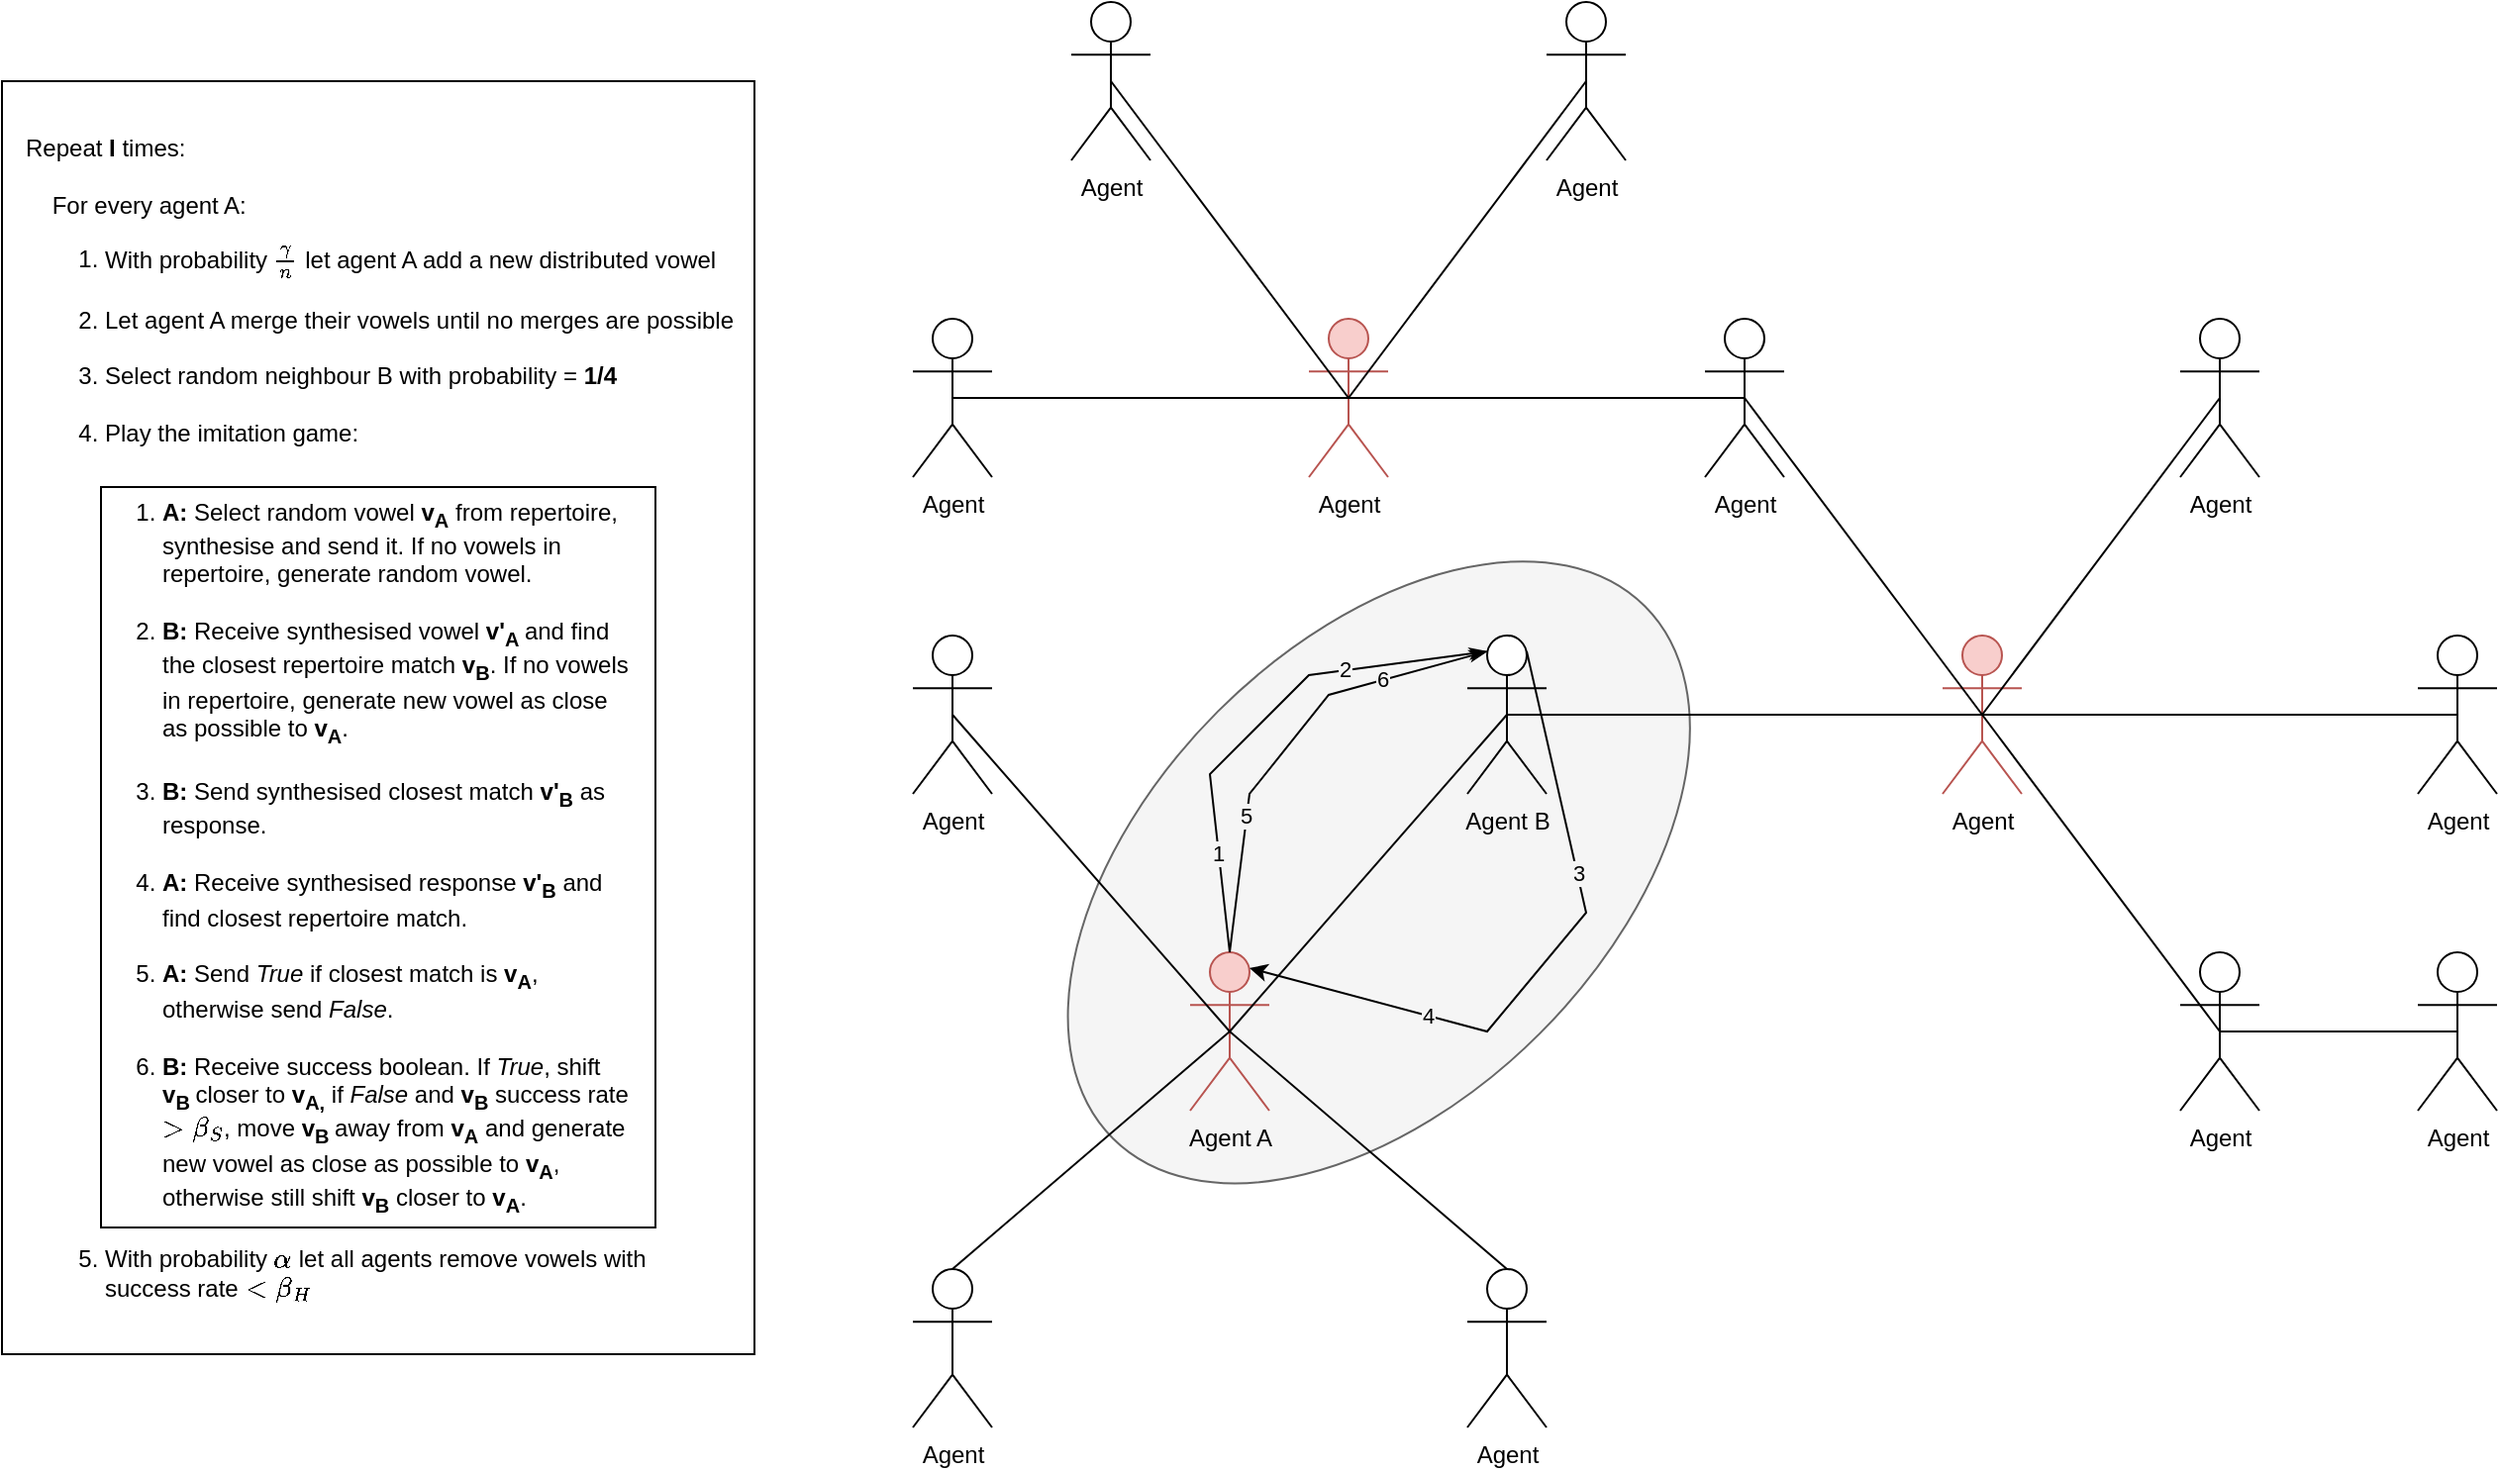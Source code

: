 <mxfile version="16.0.2" type="device"><diagram id="eMKv9OwyChGz2ZgSspVL" name="Page-1"><mxGraphModel dx="2222" dy="1204" grid="1" gridSize="10" guides="1" tooltips="1" connect="1" arrows="1" fold="1" page="0" pageScale="1" pageWidth="850" pageHeight="1100" math="1" shadow="0"><root><mxCell id="0"/><mxCell id="1" parent="0"/><mxCell id="5ArinStqN8N1NTVU7qQ8-51" value="" style="rounded=0;whiteSpace=wrap;html=1;" parent="1" vertex="1"><mxGeometry x="-460" y="-200" width="380" height="643" as="geometry"/></mxCell><mxCell id="5ArinStqN8N1NTVU7qQ8-47" value="&lt;div&gt;&lt;br&gt;&lt;/div&gt;" style="rounded=0;whiteSpace=wrap;html=1;align=left;" parent="1" vertex="1"><mxGeometry x="-410" y="5" width="280" height="374" as="geometry"/></mxCell><mxCell id="5ArinStqN8N1NTVU7qQ8-39" value="" style="ellipse;whiteSpace=wrap;html=1;rotation=-45;fillColor=#f5f5f5;fontColor=#333333;strokeColor=#666666;" parent="1" vertex="1"><mxGeometry x="45.36" y="84.64" width="380" height="230" as="geometry"/></mxCell><mxCell id="5ArinStqN8N1NTVU7qQ8-4" value="Agent A" style="shape=umlActor;verticalLabelPosition=bottom;verticalAlign=top;html=1;outlineConnect=0;fillColor=#f8cecc;strokeColor=#b85450;" parent="1" vertex="1"><mxGeometry x="140" y="240" width="40" height="80" as="geometry"/></mxCell><mxCell id="5ArinStqN8N1NTVU7qQ8-5" value="Agent" style="shape=umlActor;verticalLabelPosition=bottom;verticalAlign=top;html=1;outlineConnect=0;" parent="1" vertex="1"><mxGeometry y="80" width="40" height="80" as="geometry"/></mxCell><mxCell id="5ArinStqN8N1NTVU7qQ8-6" value="Agent" style="shape=umlActor;verticalLabelPosition=bottom;verticalAlign=top;html=1;outlineConnect=0;" parent="1" vertex="1"><mxGeometry x="280" y="400" width="40" height="80" as="geometry"/></mxCell><mxCell id="5ArinStqN8N1NTVU7qQ8-7" value="Agent" style="shape=umlActor;verticalLabelPosition=bottom;verticalAlign=top;html=1;outlineConnect=0;" parent="1" vertex="1"><mxGeometry y="400" width="40" height="80" as="geometry"/></mxCell><mxCell id="5ArinStqN8N1NTVU7qQ8-8" value="Agent B" style="shape=umlActor;verticalLabelPosition=bottom;verticalAlign=top;html=1;outlineConnect=0;" parent="1" vertex="1"><mxGeometry x="280" y="80" width="40" height="80" as="geometry"/></mxCell><mxCell id="5ArinStqN8N1NTVU7qQ8-10" value="Agent" style="shape=umlActor;verticalLabelPosition=bottom;verticalAlign=top;html=1;outlineConnect=0;fillColor=#f8cecc;strokeColor=#b85450;" parent="1" vertex="1"><mxGeometry x="520" y="80" width="40" height="80" as="geometry"/></mxCell><mxCell id="5ArinStqN8N1NTVU7qQ8-11" value="Agent" style="shape=umlActor;verticalLabelPosition=bottom;verticalAlign=top;html=1;outlineConnect=0;" parent="1" vertex="1"><mxGeometry x="760" y="80" width="40" height="80" as="geometry"/></mxCell><mxCell id="5ArinStqN8N1NTVU7qQ8-12" value="Agent" style="shape=umlActor;verticalLabelPosition=bottom;verticalAlign=top;html=1;outlineConnect=0;" parent="1" vertex="1"><mxGeometry x="640" y="240" width="40" height="80" as="geometry"/></mxCell><mxCell id="5ArinStqN8N1NTVU7qQ8-13" value="" style="endArrow=none;html=1;rounded=0;exitX=0.5;exitY=0.5;exitDx=0;exitDy=0;exitPerimeter=0;entryX=0.5;entryY=0;entryDx=0;entryDy=0;entryPerimeter=0;" parent="1" source="5ArinStqN8N1NTVU7qQ8-4" target="5ArinStqN8N1NTVU7qQ8-6" edge="1"><mxGeometry width="50" height="50" relative="1" as="geometry"><mxPoint x="310" y="310" as="sourcePoint"/><mxPoint x="360" y="260" as="targetPoint"/></mxGeometry></mxCell><mxCell id="5ArinStqN8N1NTVU7qQ8-14" value="" style="endArrow=none;html=1;rounded=0;entryX=0.5;entryY=0.5;entryDx=0;entryDy=0;entryPerimeter=0;exitX=0.5;exitY=0;exitDx=0;exitDy=0;exitPerimeter=0;" parent="1" source="5ArinStqN8N1NTVU7qQ8-7" target="5ArinStqN8N1NTVU7qQ8-4" edge="1"><mxGeometry width="50" height="50" relative="1" as="geometry"><mxPoint x="310" y="310" as="sourcePoint"/><mxPoint x="360" y="260" as="targetPoint"/></mxGeometry></mxCell><mxCell id="5ArinStqN8N1NTVU7qQ8-15" value="" style="endArrow=none;html=1;rounded=0;exitX=0.5;exitY=0.5;exitDx=0;exitDy=0;exitPerimeter=0;" parent="1" source="5ArinStqN8N1NTVU7qQ8-5" edge="1"><mxGeometry width="50" height="50" relative="1" as="geometry"><mxPoint x="310" y="310" as="sourcePoint"/><mxPoint x="160" y="280" as="targetPoint"/></mxGeometry></mxCell><mxCell id="5ArinStqN8N1NTVU7qQ8-16" value="" style="endArrow=none;html=1;rounded=0;entryX=0.5;entryY=0.5;entryDx=0;entryDy=0;entryPerimeter=0;exitX=0.5;exitY=0.5;exitDx=0;exitDy=0;exitPerimeter=0;" parent="1" source="5ArinStqN8N1NTVU7qQ8-4" target="5ArinStqN8N1NTVU7qQ8-8" edge="1"><mxGeometry width="50" height="50" relative="1" as="geometry"><mxPoint x="310" y="310" as="sourcePoint"/><mxPoint x="360" y="260" as="targetPoint"/></mxGeometry></mxCell><mxCell id="5ArinStqN8N1NTVU7qQ8-17" value="Agent" style="shape=umlActor;verticalLabelPosition=bottom;verticalAlign=top;html=1;outlineConnect=0;" parent="1" vertex="1"><mxGeometry x="760" y="240" width="40" height="80" as="geometry"/></mxCell><mxCell id="5ArinStqN8N1NTVU7qQ8-19" value="Agent" style="shape=umlActor;verticalLabelPosition=bottom;verticalAlign=top;html=1;outlineConnect=0;" parent="1" vertex="1"><mxGeometry x="400" y="-80" width="40" height="80" as="geometry"/></mxCell><mxCell id="5ArinStqN8N1NTVU7qQ8-20" value="" style="endArrow=none;html=1;rounded=0;entryX=0.5;entryY=0.5;entryDx=0;entryDy=0;entryPerimeter=0;exitX=0.5;exitY=0.5;exitDx=0;exitDy=0;exitPerimeter=0;" parent="1" source="5ArinStqN8N1NTVU7qQ8-10" target="5ArinStqN8N1NTVU7qQ8-8" edge="1"><mxGeometry width="50" height="50" relative="1" as="geometry"><mxPoint x="260" y="250" as="sourcePoint"/><mxPoint x="310" y="200" as="targetPoint"/></mxGeometry></mxCell><mxCell id="5ArinStqN8N1NTVU7qQ8-21" value="" style="endArrow=none;html=1;rounded=0;entryX=0.5;entryY=0.5;entryDx=0;entryDy=0;entryPerimeter=0;exitX=0.5;exitY=0.5;exitDx=0;exitDy=0;exitPerimeter=0;" parent="1" source="5ArinStqN8N1NTVU7qQ8-19" target="5ArinStqN8N1NTVU7qQ8-10" edge="1"><mxGeometry width="50" height="50" relative="1" as="geometry"><mxPoint x="260" y="250" as="sourcePoint"/><mxPoint x="310" y="200" as="targetPoint"/></mxGeometry></mxCell><mxCell id="5ArinStqN8N1NTVU7qQ8-23" value="" style="endArrow=none;html=1;rounded=0;entryX=0.5;entryY=0.5;entryDx=0;entryDy=0;entryPerimeter=0;exitX=0.5;exitY=0.5;exitDx=0;exitDy=0;exitPerimeter=0;" parent="1" source="5ArinStqN8N1NTVU7qQ8-12" target="5ArinStqN8N1NTVU7qQ8-10" edge="1"><mxGeometry width="50" height="50" relative="1" as="geometry"><mxPoint x="260" y="250" as="sourcePoint"/><mxPoint x="310" y="200" as="targetPoint"/></mxGeometry></mxCell><mxCell id="5ArinStqN8N1NTVU7qQ8-24" value="" style="endArrow=none;html=1;rounded=0;exitX=0.5;exitY=0.5;exitDx=0;exitDy=0;exitPerimeter=0;" parent="1" source="5ArinStqN8N1NTVU7qQ8-11" edge="1"><mxGeometry width="50" height="50" relative="1" as="geometry"><mxPoint x="260" y="250" as="sourcePoint"/><mxPoint x="540" y="120" as="targetPoint"/></mxGeometry></mxCell><mxCell id="5ArinStqN8N1NTVU7qQ8-25" value="" style="endArrow=none;html=1;rounded=0;entryX=0.5;entryY=0.5;entryDx=0;entryDy=0;entryPerimeter=0;exitX=0.5;exitY=0.5;exitDx=0;exitDy=0;exitPerimeter=0;" parent="1" source="5ArinStqN8N1NTVU7qQ8-17" target="5ArinStqN8N1NTVU7qQ8-12" edge="1"><mxGeometry width="50" height="50" relative="1" as="geometry"><mxPoint x="260" y="250" as="sourcePoint"/><mxPoint x="310" y="200" as="targetPoint"/></mxGeometry></mxCell><mxCell id="5ArinStqN8N1NTVU7qQ8-26" value="Agent" style="shape=umlActor;verticalLabelPosition=bottom;verticalAlign=top;html=1;outlineConnect=0;fillColor=#f8cecc;strokeColor=#b85450;" parent="1" vertex="1"><mxGeometry x="200" y="-80" width="40" height="80" as="geometry"/></mxCell><mxCell id="5ArinStqN8N1NTVU7qQ8-27" value="" style="endArrow=none;html=1;rounded=0;entryX=0.5;entryY=0.5;entryDx=0;entryDy=0;entryPerimeter=0;exitX=0.5;exitY=0.5;exitDx=0;exitDy=0;exitPerimeter=0;" parent="1" source="5ArinStqN8N1NTVU7qQ8-26" target="5ArinStqN8N1NTVU7qQ8-19" edge="1"><mxGeometry width="50" height="50" relative="1" as="geometry"><mxPoint x="260" y="90" as="sourcePoint"/><mxPoint x="310" y="40" as="targetPoint"/></mxGeometry></mxCell><mxCell id="5ArinStqN8N1NTVU7qQ8-28" value="Agent" style="shape=umlActor;verticalLabelPosition=bottom;verticalAlign=top;html=1;outlineConnect=0;" parent="1" vertex="1"><mxGeometry x="80" y="-240" width="40" height="80" as="geometry"/></mxCell><mxCell id="5ArinStqN8N1NTVU7qQ8-29" value="Agent" style="shape=umlActor;verticalLabelPosition=bottom;verticalAlign=top;html=1;outlineConnect=0;" parent="1" vertex="1"><mxGeometry x="320" y="-240" width="40" height="80" as="geometry"/></mxCell><mxCell id="5ArinStqN8N1NTVU7qQ8-30" value="" style="endArrow=none;html=1;rounded=0;entryX=0.5;entryY=0.5;entryDx=0;entryDy=0;entryPerimeter=0;exitX=0.5;exitY=0.5;exitDx=0;exitDy=0;exitPerimeter=0;" parent="1" source="5ArinStqN8N1NTVU7qQ8-29" target="5ArinStqN8N1NTVU7qQ8-26" edge="1"><mxGeometry width="50" height="50" relative="1" as="geometry"><mxPoint x="260" y="-30" as="sourcePoint"/><mxPoint x="310" y="-80" as="targetPoint"/></mxGeometry></mxCell><mxCell id="5ArinStqN8N1NTVU7qQ8-31" value="" style="endArrow=none;html=1;rounded=0;exitX=0.5;exitY=0.5;exitDx=0;exitDy=0;exitPerimeter=0;entryX=0.5;entryY=0.5;entryDx=0;entryDy=0;entryPerimeter=0;" parent="1" source="5ArinStqN8N1NTVU7qQ8-26" target="5ArinStqN8N1NTVU7qQ8-28" edge="1"><mxGeometry width="50" height="50" relative="1" as="geometry"><mxPoint x="260" y="90" as="sourcePoint"/><mxPoint x="310" y="40" as="targetPoint"/></mxGeometry></mxCell><mxCell id="5ArinStqN8N1NTVU7qQ8-32" value="Agent" style="shape=umlActor;verticalLabelPosition=bottom;verticalAlign=top;html=1;outlineConnect=0;" parent="1" vertex="1"><mxGeometry x="640" y="-80" width="40" height="80" as="geometry"/></mxCell><mxCell id="5ArinStqN8N1NTVU7qQ8-33" value="" style="endArrow=none;html=1;rounded=0;exitX=0.5;exitY=0.5;exitDx=0;exitDy=0;exitPerimeter=0;" parent="1" source="5ArinStqN8N1NTVU7qQ8-32" edge="1"><mxGeometry width="50" height="50" relative="1" as="geometry"><mxPoint x="260" y="90" as="sourcePoint"/><mxPoint x="540" y="120" as="targetPoint"/></mxGeometry></mxCell><mxCell id="5ArinStqN8N1NTVU7qQ8-34" value="Agent" style="shape=umlActor;verticalLabelPosition=bottom;verticalAlign=top;html=1;outlineConnect=0;" parent="1" vertex="1"><mxGeometry y="-80" width="40" height="80" as="geometry"/></mxCell><mxCell id="5ArinStqN8N1NTVU7qQ8-35" value="" style="endArrow=none;html=1;rounded=0;exitX=0.5;exitY=0.5;exitDx=0;exitDy=0;exitPerimeter=0;entryX=0.5;entryY=0.5;entryDx=0;entryDy=0;entryPerimeter=0;" parent="1" source="5ArinStqN8N1NTVU7qQ8-34" target="5ArinStqN8N1NTVU7qQ8-26" edge="1"><mxGeometry width="50" height="50" relative="1" as="geometry"><mxPoint x="260" y="200" as="sourcePoint"/><mxPoint x="310" y="150" as="targetPoint"/></mxGeometry></mxCell><mxCell id="5ArinStqN8N1NTVU7qQ8-43" value="" style="endArrow=classicThin;html=1;rounded=0;exitX=0.5;exitY=0;exitDx=0;exitDy=0;exitPerimeter=0;entryX=0.25;entryY=0.1;entryDx=0;entryDy=0;entryPerimeter=0;endFill=1;labelBackgroundColor=#F5F5F5;labelPosition=center;verticalLabelPosition=top;align=center;verticalAlign=bottom;" parent="1" source="5ArinStqN8N1NTVU7qQ8-4" target="5ArinStqN8N1NTVU7qQ8-8" edge="1"><mxGeometry x="0.437" y="-3" width="50" height="50" relative="1" as="geometry"><mxPoint x="280" y="90" as="sourcePoint"/><mxPoint x="300" y="80" as="targetPoint"/><Array as="points"><mxPoint x="150" y="150"/><mxPoint x="200" y="100"/></Array><mxPoint as="offset"/></mxGeometry></mxCell><mxCell id="5ArinStqN8N1NTVU7qQ8-53" value="1" style="edgeLabel;html=1;align=center;verticalAlign=middle;resizable=0;points=[];labelBackgroundColor=#F5F5F5;" parent="5ArinStqN8N1NTVU7qQ8-43" vertex="1" connectable="0"><mxGeometry x="-0.812" relative="1" as="geometry"><mxPoint x="-4" y="-27" as="offset"/></mxGeometry></mxCell><mxCell id="5ArinStqN8N1NTVU7qQ8-54" value="2" style="edgeLabel;html=1;align=center;verticalAlign=middle;resizable=0;points=[];labelBackgroundColor=#F5F5F5;" parent="5ArinStqN8N1NTVU7qQ8-43" vertex="1" connectable="0"><mxGeometry x="0.466" y="2" relative="1" as="geometry"><mxPoint x="-6" y="2" as="offset"/></mxGeometry></mxCell><mxCell id="5ArinStqN8N1NTVU7qQ8-45" value="" style="endArrow=classic;html=1;rounded=0;exitX=0.75;exitY=0.1;exitDx=0;exitDy=0;exitPerimeter=0;entryX=0.75;entryY=0.1;entryDx=0;entryDy=0;entryPerimeter=0;" parent="1" source="5ArinStqN8N1NTVU7qQ8-8" target="5ArinStqN8N1NTVU7qQ8-4" edge="1"><mxGeometry width="50" height="50" relative="1" as="geometry"><mxPoint x="280" y="90" as="sourcePoint"/><mxPoint x="330" y="40" as="targetPoint"/><Array as="points"><mxPoint x="340" y="220"/><mxPoint x="290" y="280"/></Array></mxGeometry></mxCell><mxCell id="5ArinStqN8N1NTVU7qQ8-55" value="3" style="edgeLabel;html=1;align=center;verticalAlign=middle;resizable=0;points=[];labelBackgroundColor=#F5F5F5;" parent="5ArinStqN8N1NTVU7qQ8-45" vertex="1" connectable="0"><mxGeometry x="-0.323" relative="1" as="geometry"><mxPoint as="offset"/></mxGeometry></mxCell><mxCell id="5ArinStqN8N1NTVU7qQ8-56" value="4" style="edgeLabel;html=1;align=center;verticalAlign=middle;resizable=0;points=[];labelBackgroundColor=#F5F5F5;" parent="5ArinStqN8N1NTVU7qQ8-45" vertex="1" connectable="0"><mxGeometry x="0.733" relative="1" as="geometry"><mxPoint x="46" y="12" as="offset"/></mxGeometry></mxCell><mxCell id="5ArinStqN8N1NTVU7qQ8-46" value="" style="endArrow=classicThin;html=1;rounded=0;entryX=0.25;entryY=0.1;entryDx=0;entryDy=0;entryPerimeter=0;endFill=1;" parent="1" target="5ArinStqN8N1NTVU7qQ8-8" edge="1"><mxGeometry width="50" height="50" relative="1" as="geometry"><mxPoint x="160" y="240" as="sourcePoint"/><mxPoint x="330" y="40" as="targetPoint"/><Array as="points"><mxPoint x="170" y="160"/><mxPoint x="210" y="110"/></Array></mxGeometry></mxCell><mxCell id="5ArinStqN8N1NTVU7qQ8-57" value="5" style="edgeLabel;html=1;align=center;verticalAlign=middle;resizable=0;points=[];labelBackgroundColor=#F5F5F5;" parent="5ArinStqN8N1NTVU7qQ8-46" vertex="1" connectable="0"><mxGeometry x="-0.386" y="1" relative="1" as="geometry"><mxPoint as="offset"/></mxGeometry></mxCell><mxCell id="5ArinStqN8N1NTVU7qQ8-58" value="6" style="edgeLabel;html=1;align=center;verticalAlign=middle;resizable=0;points=[];labelBackgroundColor=#F5F5F5;" parent="5ArinStqN8N1NTVU7qQ8-46" vertex="1" connectable="0"><mxGeometry x="0.522" y="1" relative="1" as="geometry"><mxPoint as="offset"/></mxGeometry></mxCell><mxCell id="5ArinStqN8N1NTVU7qQ8-48" value="&lt;ol style=&quot;text-align: left&quot;&gt;&lt;li&gt;&lt;div&gt;&lt;b&gt;A:&lt;/b&gt;&amp;nbsp;Select random vowel &lt;b&gt;v&lt;sub&gt;A&lt;/sub&gt;&lt;/b&gt; from repertoire, synthesise and send it. If no vowels in repertoire, generate random vowel.&lt;/div&gt;&lt;div&gt;&lt;br&gt;&lt;/div&gt;&lt;/li&gt;&lt;li&gt;&lt;div&gt;&lt;b&gt;B:&lt;/b&gt;&amp;nbsp;Receive synthesised vowel &lt;b&gt;v'&lt;sub&gt;A&amp;nbsp;&lt;/sub&gt;&lt;/b&gt;and find the closest repertoire match &lt;b&gt;v&lt;sub&gt;B&lt;/sub&gt;&lt;/b&gt;. If no vowels in repertoire, generate new vowel as close as possible to &lt;b&gt;v&lt;sub&gt;A&lt;/sub&gt;&lt;/b&gt;.&lt;/div&gt;&lt;div&gt;&lt;br&gt;&lt;/div&gt;&lt;/li&gt;&lt;li&gt;&lt;div&gt;&lt;b&gt;B:&lt;/b&gt;&amp;nbsp;Send synthesised closest match &lt;b&gt;v'&lt;sub&gt;B&lt;/sub&gt;&lt;/b&gt;&amp;nbsp;as response.&lt;/div&gt;&lt;div&gt;&lt;br&gt;&lt;/div&gt;&lt;/li&gt;&lt;li&gt;&lt;div&gt;&lt;b&gt;A:&lt;/b&gt;&amp;nbsp;Receive synthesised response &lt;b&gt;v'&lt;sub&gt;B&lt;/sub&gt;&lt;/b&gt;&amp;nbsp;and find closest repertoire match.&lt;/div&gt;&lt;div&gt;&lt;br&gt;&lt;/div&gt;&lt;/li&gt;&lt;li&gt;&lt;div&gt;&lt;b&gt;A:&lt;/b&gt;&amp;nbsp;Send &lt;i&gt;True&lt;/i&gt; if closest match is &lt;b&gt;v&lt;sub&gt;A&lt;/sub&gt;&lt;/b&gt;, otherwise send &lt;i&gt;False&lt;/i&gt;.&lt;/div&gt;&lt;div&gt;&lt;br&gt;&lt;/div&gt;&lt;/li&gt;&lt;li&gt;&lt;b&gt;B:&lt;/b&gt;&amp;nbsp;Receive success boolean. If &lt;i&gt;True&lt;/i&gt;, shift &lt;b&gt;v&lt;sub&gt;B&amp;nbsp;&lt;/sub&gt;&lt;/b&gt;closer to &lt;b&gt;v&lt;sub&gt;A,&lt;/sub&gt;&lt;/b&gt; if &lt;i&gt;False&lt;/i&gt; and &lt;b&gt;v&lt;sub&gt;B&lt;/sub&gt;&lt;/b&gt; success rate \(&amp;gt; \beta_S\), move &lt;b&gt;v&lt;sub&gt;B&amp;nbsp;&lt;/sub&gt;&lt;/b&gt;away from &lt;b&gt;v&lt;sub&gt;A&lt;/sub&gt;&lt;/b&gt; and generate new vowel as close as possible to &lt;b&gt;v&lt;sub&gt;A&lt;/sub&gt;&lt;/b&gt;, otherwise still shift &lt;b&gt;v&lt;sub&gt;B&lt;/sub&gt;&lt;/b&gt; closer to &lt;b&gt;v&lt;sub&gt;A&lt;/sub&gt;&lt;/b&gt;.&amp;nbsp;&lt;/li&gt;&lt;/ol&gt;" style="text;html=1;strokeColor=none;fillColor=none;align=center;verticalAlign=middle;whiteSpace=wrap;rounded=0;" parent="1" vertex="1"><mxGeometry x="-420" y="42" width="280" height="300" as="geometry"/></mxCell><mxCell id="5ArinStqN8N1NTVU7qQ8-52" value="&lt;div&gt;Repeat &lt;b&gt;I&lt;/b&gt;&amp;nbsp;times:&lt;br&gt;&lt;br&gt;&amp;nbsp; &amp;nbsp; For every agent A:&lt;/div&gt;&lt;div&gt;&lt;ol&gt;&lt;li&gt;With probability \(\frac{\gamma}{n}\) let agent A add a new distributed vowel&lt;br&gt;&lt;br&gt;&lt;/li&gt;&lt;li&gt;Let agent A merge their vowels until no merges are possible&lt;br&gt;&lt;br&gt;&lt;/li&gt;&lt;li&gt;Select random neighbour B with probability = &lt;b&gt;1/4&lt;/b&gt;&lt;br&gt;&lt;br&gt;&lt;/li&gt;&lt;li&gt;Play the imitation game:&lt;br&gt;&lt;br&gt;&lt;br&gt;&lt;br&gt;&lt;br&gt;&lt;br&gt;&lt;br&gt;&lt;br&gt;&lt;br&gt;&lt;br&gt;&lt;br&gt;&lt;br&gt;&lt;br&gt;&lt;br&gt;&lt;br&gt;&lt;br&gt;&lt;br&gt;&lt;br&gt;&lt;br&gt;&lt;br&gt;&lt;br&gt;&lt;br&gt;&lt;br&gt;&lt;br&gt;&lt;br&gt;&lt;br&gt;&lt;br&gt;&lt;br&gt;&lt;br&gt;&lt;/li&gt;&lt;li&gt;With probability \(\alpha\) let all agents remove vowels with success rate \(&amp;lt; \beta_H\)&lt;br&gt;&lt;br&gt;&lt;/li&gt;&lt;/ol&gt;&lt;/div&gt;" style="text;html=1;strokeColor=none;fillColor=none;align=left;verticalAlign=middle;whiteSpace=wrap;rounded=0;" parent="1" vertex="1"><mxGeometry x="-450" y="40" width="360" height="190" as="geometry"/></mxCell></root></mxGraphModel></diagram></mxfile>